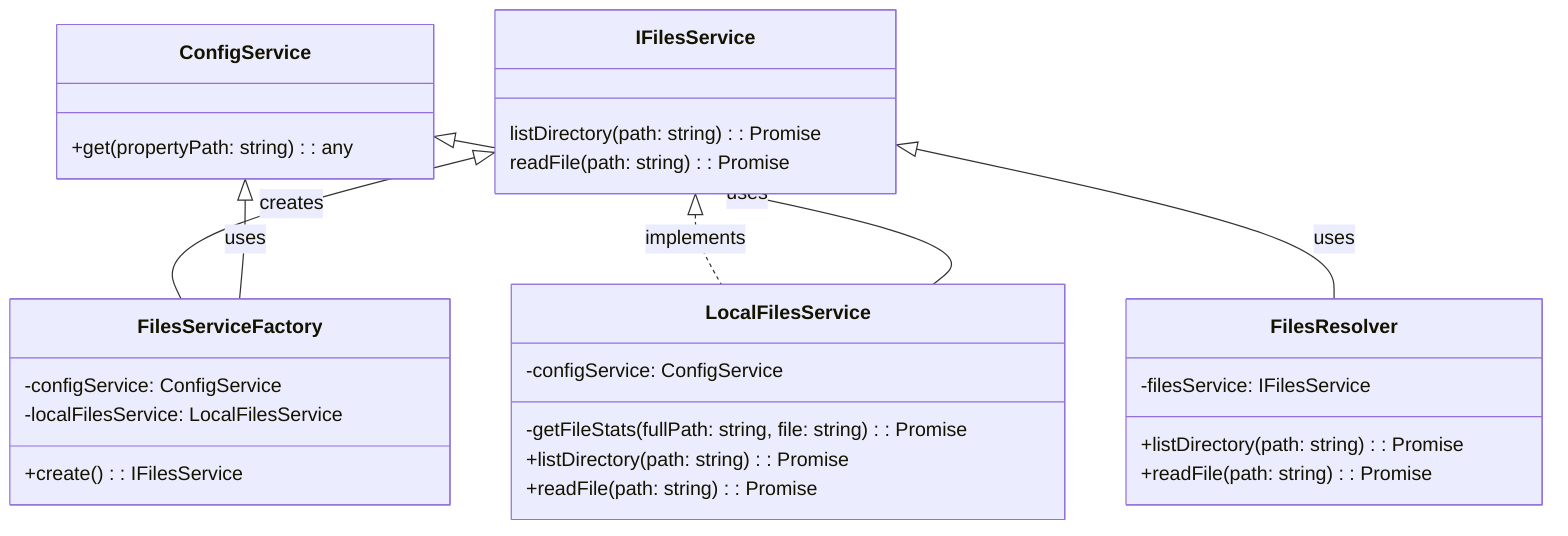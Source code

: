 classDiagram
    class FilesResolver {
    -filesService: IFilesService
    +listDirectory(path: string): Promise<Project>
    +readFile(path: string): Promise<Project>
    }

    class FilesServiceFactory {
    -configService: ConfigService
    -localFilesService: LocalFilesService
    +create(): IFilesService
    }

    class LocalFilesService {
    -configService: ConfigService
    -getFileStats(fullPath: string, file: string): Promise<Project>
    +listDirectory(path: string): Promise<Project>
    +readFile(path: string): Promise<Project>
    }

    class ConfigService {
    +get(propertyPath: string): any
    }

    class IFilesService{
    listDirectory(path: string): Promise<Project>
    readFile(path: string): Promise<Project>
    }

    IFilesService <|-- FilesResolver: uses
    IFilesService <|.. LocalFilesService: implements
    IFilesService <|-- FilesServiceFactory: creates
    ConfigService <|-- FilesServiceFactory: uses
    ConfigService <|-- LocalFilesService: uses